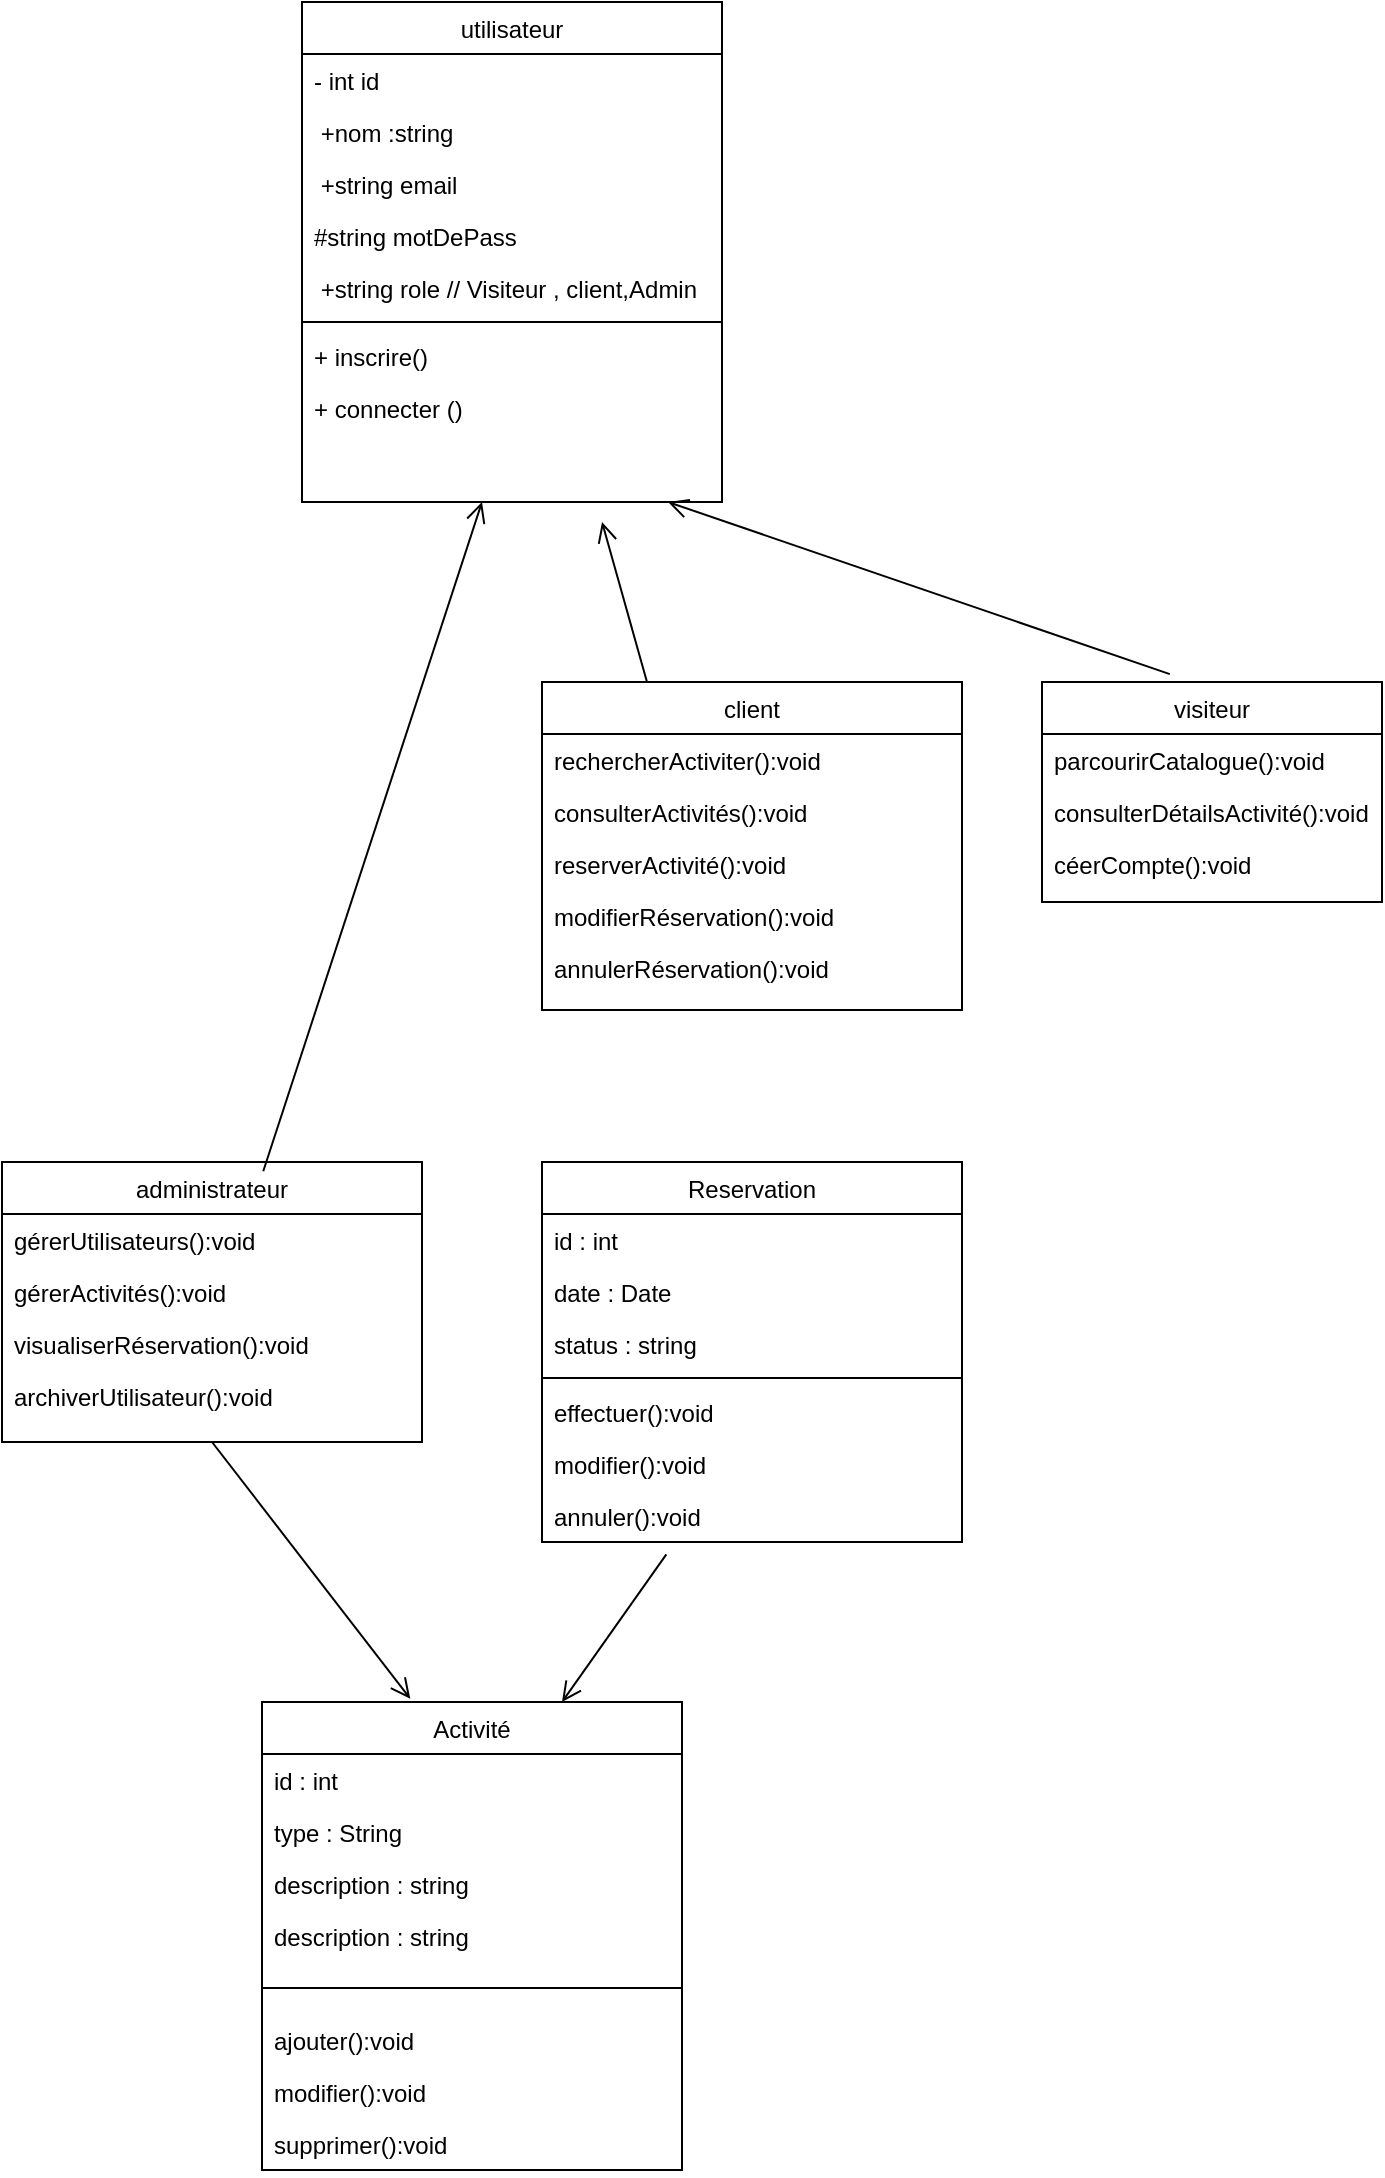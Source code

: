 <mxfile>
    <diagram id="CUj-3rP97K_rdjdG_H5K" name="Page-1">
        <mxGraphModel dx="2377" dy="1609" grid="1" gridSize="10" guides="1" tooltips="1" connect="1" arrows="1" fold="1" page="1" pageScale="1" pageWidth="850" pageHeight="1100" math="0" shadow="0">
            <root>
                <mxCell id="0"/>
                <mxCell id="1" parent="0"/>
                <mxCell id="117" value="visiteur" style="swimlane;fontStyle=0;align=center;verticalAlign=top;childLayout=stackLayout;horizontal=1;startSize=26;horizontalStack=0;resizeParent=1;resizeLast=0;collapsible=1;marginBottom=0;rounded=0;shadow=0;strokeWidth=1;" vertex="1" parent="1">
                    <mxGeometry x="620" y="370" width="170" height="110" as="geometry">
                        <mxRectangle x="340" y="380" width="170" height="26" as="alternateBounds"/>
                    </mxGeometry>
                </mxCell>
                <mxCell id="118" value="parcourirCatalogue():void" style="text;align=left;verticalAlign=top;spacingLeft=4;spacingRight=4;overflow=hidden;rotatable=0;points=[[0,0.5],[1,0.5]];portConstraint=eastwest;" vertex="1" parent="117">
                    <mxGeometry y="26" width="170" height="26" as="geometry"/>
                </mxCell>
                <mxCell id="119" value="consulterDétailsActivité():void" style="text;align=left;verticalAlign=top;spacingLeft=4;spacingRight=4;overflow=hidden;rotatable=0;points=[[0,0.5],[1,0.5]];portConstraint=eastwest;" vertex="1" parent="117">
                    <mxGeometry y="52" width="170" height="26" as="geometry"/>
                </mxCell>
                <mxCell id="120" value="céerCompte():void" style="text;align=left;verticalAlign=top;spacingLeft=4;spacingRight=4;overflow=hidden;rotatable=0;points=[[0,0.5],[1,0.5]];portConstraint=eastwest;" vertex="1" parent="117">
                    <mxGeometry y="78" width="170" height="26" as="geometry"/>
                </mxCell>
                <mxCell id="121" value="utilisateur" style="swimlane;fontStyle=0;align=center;verticalAlign=top;childLayout=stackLayout;horizontal=1;startSize=26;horizontalStack=0;resizeParent=1;resizeLast=0;collapsible=1;marginBottom=0;rounded=0;shadow=0;strokeWidth=1;" vertex="1" parent="1">
                    <mxGeometry x="250" y="30" width="210" height="250" as="geometry">
                        <mxRectangle x="550" y="140" width="160" height="26" as="alternateBounds"/>
                    </mxGeometry>
                </mxCell>
                <mxCell id="122" value="- int id " style="text;align=left;verticalAlign=top;spacingLeft=4;spacingRight=4;overflow=hidden;rotatable=0;points=[[0,0.5],[1,0.5]];portConstraint=eastwest;" vertex="1" parent="121">
                    <mxGeometry y="26" width="210" height="26" as="geometry"/>
                </mxCell>
                <mxCell id="123" value=" +nom :string &#10;" style="text;align=left;verticalAlign=top;spacingLeft=4;spacingRight=4;overflow=hidden;rotatable=0;points=[[0,0.5],[1,0.5]];portConstraint=eastwest;rounded=0;shadow=0;html=0;" vertex="1" parent="121">
                    <mxGeometry y="52" width="210" height="26" as="geometry"/>
                </mxCell>
                <mxCell id="124" value=" +string email" style="text;align=left;verticalAlign=top;spacingLeft=4;spacingRight=4;overflow=hidden;rotatable=0;points=[[0,0.5],[1,0.5]];portConstraint=eastwest;rounded=0;shadow=0;html=0;" vertex="1" parent="121">
                    <mxGeometry y="78" width="210" height="26" as="geometry"/>
                </mxCell>
                <mxCell id="125" value="#string motDePass" style="text;align=left;verticalAlign=top;spacingLeft=4;spacingRight=4;overflow=hidden;rotatable=0;points=[[0,0.5],[1,0.5]];portConstraint=eastwest;rounded=0;shadow=0;html=0;" vertex="1" parent="121">
                    <mxGeometry y="104" width="210" height="26" as="geometry"/>
                </mxCell>
                <mxCell id="126" value=" +string role // Visiteur , client,Admin" style="text;align=left;verticalAlign=top;spacingLeft=4;spacingRight=4;overflow=hidden;rotatable=0;points=[[0,0.5],[1,0.5]];portConstraint=eastwest;rounded=0;shadow=0;html=0;" vertex="1" parent="121">
                    <mxGeometry y="130" width="210" height="26" as="geometry"/>
                </mxCell>
                <mxCell id="127" value="" style="line;html=1;strokeWidth=1;align=left;verticalAlign=middle;spacingTop=-1;spacingLeft=3;spacingRight=3;rotatable=0;labelPosition=right;points=[];portConstraint=eastwest;" vertex="1" parent="121">
                    <mxGeometry y="156" width="210" height="8" as="geometry"/>
                </mxCell>
                <mxCell id="128" value="+ inscrire()" style="text;align=left;verticalAlign=top;spacingLeft=4;spacingRight=4;overflow=hidden;rotatable=0;points=[[0,0.5],[1,0.5]];portConstraint=eastwest;" vertex="1" parent="121">
                    <mxGeometry y="164" width="210" height="26" as="geometry"/>
                </mxCell>
                <mxCell id="129" value="+ connecter ()&#10;" style="text;align=left;verticalAlign=top;spacingLeft=4;spacingRight=4;overflow=hidden;rotatable=0;points=[[0,0.5],[1,0.5]];portConstraint=eastwest;" vertex="1" parent="121">
                    <mxGeometry y="190" width="210" height="26" as="geometry"/>
                </mxCell>
                <mxCell id="130" value="client" style="swimlane;fontStyle=0;align=center;verticalAlign=top;childLayout=stackLayout;horizontal=1;startSize=26;horizontalStack=0;resizeParent=1;resizeLast=0;collapsible=1;marginBottom=0;rounded=0;shadow=0;strokeWidth=1;" vertex="1" parent="1">
                    <mxGeometry x="370" y="370" width="210" height="164" as="geometry">
                        <mxRectangle x="550" y="140" width="160" height="26" as="alternateBounds"/>
                    </mxGeometry>
                </mxCell>
                <mxCell id="131" value="rechercherActiviter():void" style="text;align=left;verticalAlign=top;spacingLeft=4;spacingRight=4;overflow=hidden;rotatable=0;points=[[0,0.5],[1,0.5]];portConstraint=eastwest;" vertex="1" parent="130">
                    <mxGeometry y="26" width="210" height="26" as="geometry"/>
                </mxCell>
                <mxCell id="132" value="consulterActivités():void" style="text;align=left;verticalAlign=top;spacingLeft=4;spacingRight=4;overflow=hidden;rotatable=0;points=[[0,0.5],[1,0.5]];portConstraint=eastwest;rounded=0;shadow=0;html=0;" vertex="1" parent="130">
                    <mxGeometry y="52" width="210" height="26" as="geometry"/>
                </mxCell>
                <mxCell id="133" value="reserverActivité():void" style="text;align=left;verticalAlign=top;spacingLeft=4;spacingRight=4;overflow=hidden;rotatable=0;points=[[0,0.5],[1,0.5]];portConstraint=eastwest;rounded=0;shadow=0;html=0;" vertex="1" parent="130">
                    <mxGeometry y="78" width="210" height="26" as="geometry"/>
                </mxCell>
                <mxCell id="134" value="modifierRéservation():void" style="text;align=left;verticalAlign=top;spacingLeft=4;spacingRight=4;overflow=hidden;rotatable=0;points=[[0,0.5],[1,0.5]];portConstraint=eastwest;rounded=0;shadow=0;html=0;" vertex="1" parent="130">
                    <mxGeometry y="104" width="210" height="26" as="geometry"/>
                </mxCell>
                <mxCell id="135" value="annulerRéservation():void" style="text;align=left;verticalAlign=top;spacingLeft=4;spacingRight=4;overflow=hidden;rotatable=0;points=[[0,0.5],[1,0.5]];portConstraint=eastwest;rounded=0;shadow=0;html=0;" vertex="1" parent="130">
                    <mxGeometry y="130" width="210" height="26" as="geometry"/>
                </mxCell>
                <mxCell id="136" value="administrateur" style="swimlane;fontStyle=0;align=center;verticalAlign=top;childLayout=stackLayout;horizontal=1;startSize=26;horizontalStack=0;resizeParent=1;resizeLast=0;collapsible=1;marginBottom=0;rounded=0;shadow=0;strokeWidth=1;" vertex="1" parent="1">
                    <mxGeometry x="100" y="610" width="210" height="140" as="geometry">
                        <mxRectangle x="550" y="140" width="160" height="26" as="alternateBounds"/>
                    </mxGeometry>
                </mxCell>
                <mxCell id="137" value="gérerUtilisateurs():void" style="text;align=left;verticalAlign=top;spacingLeft=4;spacingRight=4;overflow=hidden;rotatable=0;points=[[0,0.5],[1,0.5]];portConstraint=eastwest;" vertex="1" parent="136">
                    <mxGeometry y="26" width="210" height="26" as="geometry"/>
                </mxCell>
                <mxCell id="138" value="gérerActivités():void" style="text;align=left;verticalAlign=top;spacingLeft=4;spacingRight=4;overflow=hidden;rotatable=0;points=[[0,0.5],[1,0.5]];portConstraint=eastwest;rounded=0;shadow=0;html=0;" vertex="1" parent="136">
                    <mxGeometry y="52" width="210" height="26" as="geometry"/>
                </mxCell>
                <mxCell id="139" value="visualiserRéservation():void" style="text;align=left;verticalAlign=top;spacingLeft=4;spacingRight=4;overflow=hidden;rotatable=0;points=[[0,0.5],[1,0.5]];portConstraint=eastwest;rounded=0;shadow=0;html=0;" vertex="1" parent="136">
                    <mxGeometry y="78" width="210" height="26" as="geometry"/>
                </mxCell>
                <mxCell id="140" value="archiverUtilisateur():void" style="text;align=left;verticalAlign=top;spacingLeft=4;spacingRight=4;overflow=hidden;rotatable=0;points=[[0,0.5],[1,0.5]];portConstraint=eastwest;rounded=0;shadow=0;html=0;" vertex="1" parent="136">
                    <mxGeometry y="104" width="210" height="26" as="geometry"/>
                </mxCell>
                <mxCell id="141" value="Reservation" style="swimlane;fontStyle=0;align=center;verticalAlign=top;childLayout=stackLayout;horizontal=1;startSize=26;horizontalStack=0;resizeParent=1;resizeLast=0;collapsible=1;marginBottom=0;rounded=0;shadow=0;strokeWidth=1;" vertex="1" parent="1">
                    <mxGeometry x="370" y="610" width="210" height="190" as="geometry">
                        <mxRectangle x="550" y="140" width="160" height="26" as="alternateBounds"/>
                    </mxGeometry>
                </mxCell>
                <mxCell id="142" value="id : int" style="text;align=left;verticalAlign=top;spacingLeft=4;spacingRight=4;overflow=hidden;rotatable=0;points=[[0,0.5],[1,0.5]];portConstraint=eastwest;" vertex="1" parent="141">
                    <mxGeometry y="26" width="210" height="26" as="geometry"/>
                </mxCell>
                <mxCell id="143" value="date : Date" style="text;align=left;verticalAlign=top;spacingLeft=4;spacingRight=4;overflow=hidden;rotatable=0;points=[[0,0.5],[1,0.5]];portConstraint=eastwest;rounded=0;shadow=0;html=0;" vertex="1" parent="141">
                    <mxGeometry y="52" width="210" height="26" as="geometry"/>
                </mxCell>
                <mxCell id="144" value="status : string" style="text;align=left;verticalAlign=top;spacingLeft=4;spacingRight=4;overflow=hidden;rotatable=0;points=[[0,0.5],[1,0.5]];portConstraint=eastwest;rounded=0;shadow=0;html=0;" vertex="1" parent="141">
                    <mxGeometry y="78" width="210" height="26" as="geometry"/>
                </mxCell>
                <mxCell id="145" value="" style="line;html=1;strokeWidth=1;align=left;verticalAlign=middle;spacingTop=-1;spacingLeft=3;spacingRight=3;rotatable=0;labelPosition=right;points=[];portConstraint=eastwest;" vertex="1" parent="141">
                    <mxGeometry y="104" width="210" height="8" as="geometry"/>
                </mxCell>
                <mxCell id="146" value="effectuer():void " style="text;align=left;verticalAlign=top;spacingLeft=4;spacingRight=4;overflow=hidden;rotatable=0;points=[[0,0.5],[1,0.5]];portConstraint=eastwest;" vertex="1" parent="141">
                    <mxGeometry y="112" width="210" height="26" as="geometry"/>
                </mxCell>
                <mxCell id="147" value="modifier():void&#10;" style="text;align=left;verticalAlign=top;spacingLeft=4;spacingRight=4;overflow=hidden;rotatable=0;points=[[0,0.5],[1,0.5]];portConstraint=eastwest;" vertex="1" parent="141">
                    <mxGeometry y="138" width="210" height="26" as="geometry"/>
                </mxCell>
                <mxCell id="148" value="annuler():void" style="text;align=left;verticalAlign=top;spacingLeft=4;spacingRight=4;overflow=hidden;rotatable=0;points=[[0,0.5],[1,0.5]];portConstraint=eastwest;" vertex="1" parent="141">
                    <mxGeometry y="164" width="210" height="26" as="geometry"/>
                </mxCell>
                <mxCell id="149" value="Activité" style="swimlane;fontStyle=0;align=center;verticalAlign=top;childLayout=stackLayout;horizontal=1;startSize=26;horizontalStack=0;resizeParent=1;resizeLast=0;collapsible=1;marginBottom=0;rounded=0;shadow=0;strokeWidth=1;" vertex="1" parent="1">
                    <mxGeometry x="230" y="880" width="210" height="234" as="geometry">
                        <mxRectangle x="550" y="140" width="160" height="26" as="alternateBounds"/>
                    </mxGeometry>
                </mxCell>
                <mxCell id="150" value="id : int" style="text;align=left;verticalAlign=top;spacingLeft=4;spacingRight=4;overflow=hidden;rotatable=0;points=[[0,0.5],[1,0.5]];portConstraint=eastwest;" vertex="1" parent="149">
                    <mxGeometry y="26" width="210" height="26" as="geometry"/>
                </mxCell>
                <mxCell id="151" value="type : String" style="text;align=left;verticalAlign=top;spacingLeft=4;spacingRight=4;overflow=hidden;rotatable=0;points=[[0,0.5],[1,0.5]];portConstraint=eastwest;rounded=0;shadow=0;html=0;" vertex="1" parent="149">
                    <mxGeometry y="52" width="210" height="26" as="geometry"/>
                </mxCell>
                <mxCell id="152" value="description : string" style="text;align=left;verticalAlign=top;spacingLeft=4;spacingRight=4;overflow=hidden;rotatable=0;points=[[0,0.5],[1,0.5]];portConstraint=eastwest;rounded=0;shadow=0;html=0;" vertex="1" parent="149">
                    <mxGeometry y="78" width="210" height="26" as="geometry"/>
                </mxCell>
                <mxCell id="153" value="description : string" style="text;align=left;verticalAlign=top;spacingLeft=4;spacingRight=4;overflow=hidden;rotatable=0;points=[[0,0.5],[1,0.5]];portConstraint=eastwest;rounded=0;shadow=0;html=0;" vertex="1" parent="149">
                    <mxGeometry y="104" width="210" height="26" as="geometry"/>
                </mxCell>
                <mxCell id="154" value="" style="line;html=1;strokeWidth=1;align=left;verticalAlign=middle;spacingTop=-1;spacingLeft=3;spacingRight=3;rotatable=0;labelPosition=right;points=[];portConstraint=eastwest;" vertex="1" parent="149">
                    <mxGeometry y="130" width="210" height="26" as="geometry"/>
                </mxCell>
                <mxCell id="155" value="ajouter():void " style="text;align=left;verticalAlign=top;spacingLeft=4;spacingRight=4;overflow=hidden;rotatable=0;points=[[0,0.5],[1,0.5]];portConstraint=eastwest;" vertex="1" parent="149">
                    <mxGeometry y="156" width="210" height="26" as="geometry"/>
                </mxCell>
                <mxCell id="156" value="modifier():void " style="text;align=left;verticalAlign=top;spacingLeft=4;spacingRight=4;overflow=hidden;rotatable=0;points=[[0,0.5],[1,0.5]];portConstraint=eastwest;" vertex="1" parent="149">
                    <mxGeometry y="182" width="210" height="26" as="geometry"/>
                </mxCell>
                <mxCell id="157" value="supprimer():void " style="text;align=left;verticalAlign=top;spacingLeft=4;spacingRight=4;overflow=hidden;rotatable=0;points=[[0,0.5],[1,0.5]];portConstraint=eastwest;" vertex="1" parent="149">
                    <mxGeometry y="208" width="210" height="26" as="geometry"/>
                </mxCell>
                <mxCell id="158" value="" style="endArrow=open;startArrow=none;endFill=0;startFill=0;endSize=8;html=1;verticalAlign=bottom;labelBackgroundColor=none;strokeWidth=1;rounded=0;entryX=0.353;entryY=-0.007;entryDx=0;entryDy=0;entryPerimeter=0;exitX=0.5;exitY=1;exitDx=0;exitDy=0;" edge="1" parent="1" source="136" target="149">
                    <mxGeometry width="160" relative="1" as="geometry">
                        <mxPoint x="180" y="700" as="sourcePoint"/>
                        <mxPoint x="320" y="770" as="targetPoint"/>
                    </mxGeometry>
                </mxCell>
                <mxCell id="159" value="" style="endArrow=open;startArrow=none;endFill=0;startFill=0;endSize=8;html=1;verticalAlign=bottom;labelBackgroundColor=none;strokeWidth=1;rounded=0;exitX=0.296;exitY=1.239;exitDx=0;exitDy=0;exitPerimeter=0;" edge="1" parent="1" source="148">
                    <mxGeometry width="160" relative="1" as="geometry">
                        <mxPoint x="190" y="710" as="sourcePoint"/>
                        <mxPoint x="380" y="880" as="targetPoint"/>
                    </mxGeometry>
                </mxCell>
                <mxCell id="160" value="" style="endArrow=open;startArrow=none;endFill=0;startFill=0;endSize=8;html=1;verticalAlign=bottom;labelBackgroundColor=none;strokeWidth=1;rounded=0;exitX=0.622;exitY=0.033;exitDx=0;exitDy=0;exitPerimeter=0;" edge="1" parent="1" source="136">
                    <mxGeometry width="160" relative="1" as="geometry">
                        <mxPoint x="300" y="430" as="sourcePoint"/>
                        <mxPoint x="340" y="280" as="targetPoint"/>
                        <Array as="points"/>
                    </mxGeometry>
                </mxCell>
                <mxCell id="161" value="" style="endArrow=open;startArrow=none;endFill=0;startFill=0;endSize=8;html=1;verticalAlign=bottom;labelBackgroundColor=none;strokeWidth=1;rounded=0;exitX=0.25;exitY=0;exitDx=0;exitDy=0;" edge="1" parent="1" source="130">
                    <mxGeometry width="160" relative="1" as="geometry">
                        <mxPoint x="225" y="770" as="sourcePoint"/>
                        <mxPoint x="400" y="290" as="targetPoint"/>
                    </mxGeometry>
                </mxCell>
                <mxCell id="162" value="" style="endArrow=open;startArrow=none;endFill=0;startFill=0;endSize=8;html=1;verticalAlign=bottom;labelBackgroundColor=none;strokeWidth=1;rounded=0;exitX=0.376;exitY=-0.036;exitDx=0;exitDy=0;exitPerimeter=0;" edge="1" parent="1" source="117">
                    <mxGeometry width="160" relative="1" as="geometry">
                        <mxPoint x="433" y="380" as="sourcePoint"/>
                        <mxPoint x="433" y="280" as="targetPoint"/>
                    </mxGeometry>
                </mxCell>
            </root>
        </mxGraphModel>
    </diagram>
</mxfile>